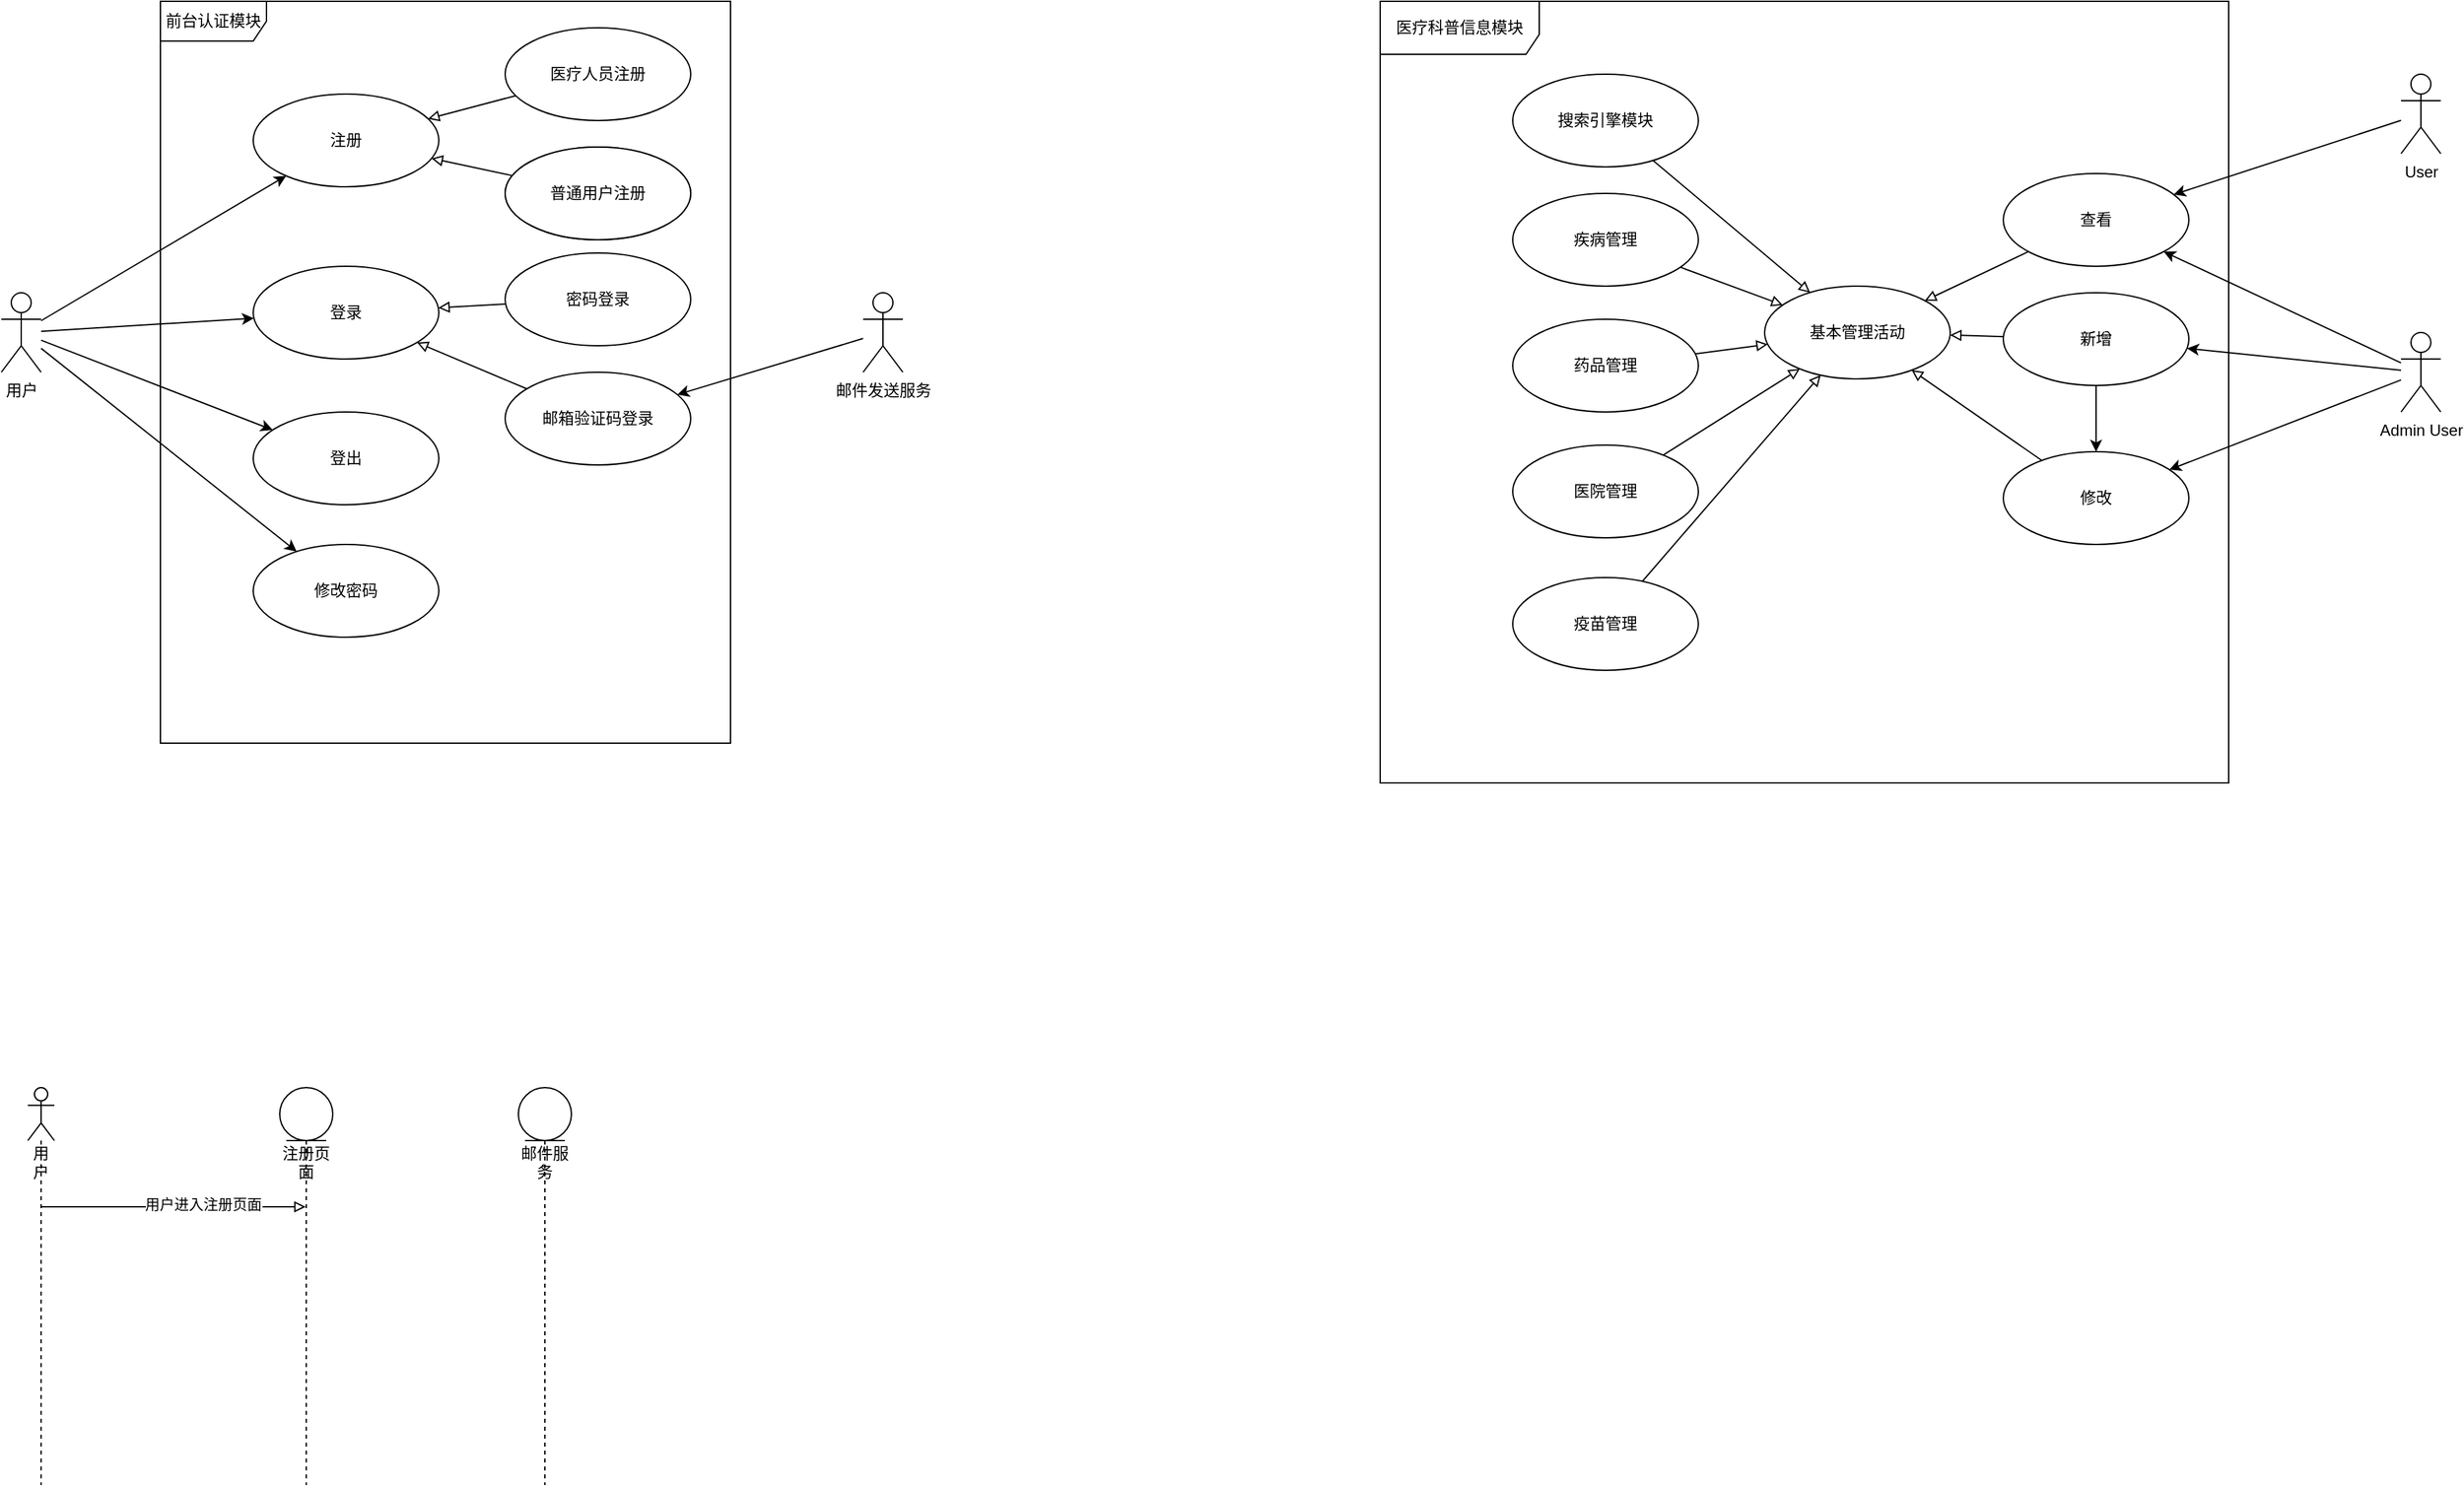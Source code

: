 <mxfile version="16.5.1" type="device"><diagram id="JjqcZy5zOVW6nlWrID1R" name="Page-1"><mxGraphModel dx="1422" dy="861" grid="1" gridSize="10" guides="1" tooltips="1" connect="1" arrows="1" fold="1" page="1" pageScale="1" pageWidth="4681" pageHeight="3300" math="0" shadow="0"><root><mxCell id="0"/><mxCell id="1" parent="0"/><mxCell id="sr4eY9ujLESjCn0VP-ns-10" style="edgeStyle=none;rounded=0;orthogonalLoop=1;jettySize=auto;html=1;endArrow=classic;endFill=1;" edge="1" parent="1" source="sr4eY9ujLESjCn0VP-ns-1" target="sr4eY9ujLESjCn0VP-ns-4"><mxGeometry relative="1" as="geometry"/></mxCell><mxCell id="sr4eY9ujLESjCn0VP-ns-11" style="edgeStyle=none;rounded=0;orthogonalLoop=1;jettySize=auto;html=1;endArrow=classic;endFill=1;" edge="1" parent="1" source="sr4eY9ujLESjCn0VP-ns-1" target="sr4eY9ujLESjCn0VP-ns-3"><mxGeometry relative="1" as="geometry"/></mxCell><mxCell id="sr4eY9ujLESjCn0VP-ns-14" style="edgeStyle=none;rounded=0;orthogonalLoop=1;jettySize=auto;html=1;endArrow=classic;endFill=1;" edge="1" parent="1" source="sr4eY9ujLESjCn0VP-ns-1" target="sr4eY9ujLESjCn0VP-ns-12"><mxGeometry relative="1" as="geometry"/></mxCell><mxCell id="sr4eY9ujLESjCn0VP-ns-15" style="edgeStyle=none;rounded=0;orthogonalLoop=1;jettySize=auto;html=1;endArrow=classic;endFill=1;" edge="1" parent="1" source="sr4eY9ujLESjCn0VP-ns-1" target="sr4eY9ujLESjCn0VP-ns-13"><mxGeometry relative="1" as="geometry"/></mxCell><mxCell id="sr4eY9ujLESjCn0VP-ns-1" value="用户" style="shape=umlActor;verticalLabelPosition=bottom;verticalAlign=top;html=1;" vertex="1" parent="1"><mxGeometry x="860" y="520" width="30" height="60" as="geometry"/></mxCell><mxCell id="sr4eY9ujLESjCn0VP-ns-2" value="前台认证模块" style="shape=umlFrame;whiteSpace=wrap;html=1;width=80;height=30;" vertex="1" parent="1"><mxGeometry x="980" y="300" width="430" height="560" as="geometry"/></mxCell><mxCell id="sr4eY9ujLESjCn0VP-ns-3" value="登录" style="ellipse;whiteSpace=wrap;html=1;" vertex="1" parent="1"><mxGeometry x="1050" y="500" width="140" height="70" as="geometry"/></mxCell><mxCell id="sr4eY9ujLESjCn0VP-ns-4" value="注册" style="ellipse;whiteSpace=wrap;html=1;" vertex="1" parent="1"><mxGeometry x="1050" y="370" width="140" height="70" as="geometry"/></mxCell><mxCell id="sr4eY9ujLESjCn0VP-ns-8" style="edgeStyle=none;rounded=0;orthogonalLoop=1;jettySize=auto;html=1;endArrow=block;endFill=0;" edge="1" parent="1" source="sr4eY9ujLESjCn0VP-ns-5" target="sr4eY9ujLESjCn0VP-ns-4"><mxGeometry relative="1" as="geometry"/></mxCell><mxCell id="sr4eY9ujLESjCn0VP-ns-5" value="医疗人员注册" style="ellipse;whiteSpace=wrap;html=1;" vertex="1" parent="1"><mxGeometry x="1240" y="320" width="140" height="70" as="geometry"/></mxCell><mxCell id="sr4eY9ujLESjCn0VP-ns-9" style="edgeStyle=none;rounded=0;orthogonalLoop=1;jettySize=auto;html=1;endArrow=block;endFill=0;" edge="1" parent="1" source="sr4eY9ujLESjCn0VP-ns-6" target="sr4eY9ujLESjCn0VP-ns-4"><mxGeometry relative="1" as="geometry"/></mxCell><mxCell id="sr4eY9ujLESjCn0VP-ns-6" value="普通用户注册" style="ellipse;whiteSpace=wrap;html=1;" vertex="1" parent="1"><mxGeometry x="1240" y="410" width="140" height="70" as="geometry"/></mxCell><mxCell id="sr4eY9ujLESjCn0VP-ns-12" value="登出" style="ellipse;whiteSpace=wrap;html=1;" vertex="1" parent="1"><mxGeometry x="1050" y="610" width="140" height="70" as="geometry"/></mxCell><mxCell id="sr4eY9ujLESjCn0VP-ns-13" value="修改密码" style="ellipse;whiteSpace=wrap;html=1;" vertex="1" parent="1"><mxGeometry x="1050" y="710" width="140" height="70" as="geometry"/></mxCell><mxCell id="sr4eY9ujLESjCn0VP-ns-19" style="edgeStyle=none;rounded=0;orthogonalLoop=1;jettySize=auto;html=1;endArrow=block;endFill=0;" edge="1" parent="1" source="sr4eY9ujLESjCn0VP-ns-16" target="sr4eY9ujLESjCn0VP-ns-3"><mxGeometry relative="1" as="geometry"/></mxCell><mxCell id="sr4eY9ujLESjCn0VP-ns-16" value="邮箱验证码登录" style="ellipse;whiteSpace=wrap;html=1;" vertex="1" parent="1"><mxGeometry x="1240" y="580" width="140" height="70" as="geometry"/></mxCell><mxCell id="sr4eY9ujLESjCn0VP-ns-18" style="edgeStyle=none;rounded=0;orthogonalLoop=1;jettySize=auto;html=1;endArrow=block;endFill=0;" edge="1" parent="1" source="sr4eY9ujLESjCn0VP-ns-17" target="sr4eY9ujLESjCn0VP-ns-3"><mxGeometry relative="1" as="geometry"/></mxCell><mxCell id="sr4eY9ujLESjCn0VP-ns-17" value="密码登录" style="ellipse;whiteSpace=wrap;html=1;" vertex="1" parent="1"><mxGeometry x="1240" y="490" width="140" height="70" as="geometry"/></mxCell><mxCell id="sr4eY9ujLESjCn0VP-ns-24" style="edgeStyle=none;rounded=0;orthogonalLoop=1;jettySize=auto;html=1;endArrow=block;endFill=0;" edge="1" parent="1" source="sr4eY9ujLESjCn0VP-ns-21" target="sr4eY9ujLESjCn0VP-ns-23"><mxGeometry relative="1" as="geometry"><Array as="points"><mxPoint x="1050" y="1210"/></Array></mxGeometry></mxCell><mxCell id="sr4eY9ujLESjCn0VP-ns-27" value="用户进入注册页面" style="edgeLabel;html=1;align=center;verticalAlign=middle;resizable=0;points=[];" vertex="1" connectable="0" parent="sr4eY9ujLESjCn0VP-ns-24"><mxGeometry x="0.225" y="2" relative="1" as="geometry"><mxPoint as="offset"/></mxGeometry></mxCell><mxCell id="sr4eY9ujLESjCn0VP-ns-21" value="用户" style="shape=umlLifeline;participant=umlActor;perimeter=lifelinePerimeter;whiteSpace=wrap;html=1;container=1;collapsible=0;recursiveResize=0;verticalAlign=top;spacingTop=36;outlineConnect=0;" vertex="1" parent="1"><mxGeometry x="880" y="1120" width="20" height="300" as="geometry"/></mxCell><mxCell id="sr4eY9ujLESjCn0VP-ns-23" value="注册页面" style="shape=umlLifeline;participant=umlEntity;perimeter=lifelinePerimeter;whiteSpace=wrap;html=1;container=1;collapsible=0;recursiveResize=0;verticalAlign=top;spacingTop=36;outlineConnect=0;" vertex="1" parent="1"><mxGeometry x="1070" y="1120" width="40" height="300" as="geometry"/></mxCell><mxCell id="sr4eY9ujLESjCn0VP-ns-29" value="邮件服务" style="shape=umlLifeline;participant=umlEntity;perimeter=lifelinePerimeter;whiteSpace=wrap;html=1;container=1;collapsible=0;recursiveResize=0;verticalAlign=top;spacingTop=36;outlineConnect=0;" vertex="1" parent="1"><mxGeometry x="1250" y="1120" width="40" height="300" as="geometry"/></mxCell><mxCell id="sr4eY9ujLESjCn0VP-ns-32" style="edgeStyle=none;rounded=0;orthogonalLoop=1;jettySize=auto;html=1;endArrow=classic;endFill=1;" edge="1" parent="1" source="sr4eY9ujLESjCn0VP-ns-30" target="sr4eY9ujLESjCn0VP-ns-16"><mxGeometry relative="1" as="geometry"/></mxCell><mxCell id="sr4eY9ujLESjCn0VP-ns-30" value="邮件发送服务" style="shape=umlActor;verticalLabelPosition=bottom;verticalAlign=top;html=1;" vertex="1" parent="1"><mxGeometry x="1510" y="520" width="30" height="60" as="geometry"/></mxCell><mxCell id="sr4eY9ujLESjCn0VP-ns-31" value="普通用户注册" style="ellipse;whiteSpace=wrap;html=1;" vertex="1" parent="1"><mxGeometry x="1240" y="410" width="140" height="70" as="geometry"/></mxCell><mxCell id="sr4eY9ujLESjCn0VP-ns-33" value="医疗科普信息模块" style="shape=umlFrame;whiteSpace=wrap;html=1;width=120;height=40;" vertex="1" parent="1"><mxGeometry x="1900" y="300" width="640" height="590" as="geometry"/></mxCell><mxCell id="sr4eY9ujLESjCn0VP-ns-44" style="edgeStyle=none;rounded=0;orthogonalLoop=1;jettySize=auto;html=1;endArrow=classic;endFill=1;" edge="1" parent="1" source="sr4eY9ujLESjCn0VP-ns-34" target="sr4eY9ujLESjCn0VP-ns-41"><mxGeometry relative="1" as="geometry"/></mxCell><mxCell id="sr4eY9ujLESjCn0VP-ns-45" style="edgeStyle=none;rounded=0;orthogonalLoop=1;jettySize=auto;html=1;endArrow=classic;endFill=1;" edge="1" parent="1" source="sr4eY9ujLESjCn0VP-ns-34" target="sr4eY9ujLESjCn0VP-ns-42"><mxGeometry relative="1" as="geometry"/></mxCell><mxCell id="sr4eY9ujLESjCn0VP-ns-46" style="edgeStyle=none;rounded=0;orthogonalLoop=1;jettySize=auto;html=1;endArrow=classic;endFill=1;" edge="1" parent="1" source="sr4eY9ujLESjCn0VP-ns-34" target="sr4eY9ujLESjCn0VP-ns-43"><mxGeometry relative="1" as="geometry"/></mxCell><mxCell id="sr4eY9ujLESjCn0VP-ns-34" value="Admin User" style="shape=umlActor;verticalLabelPosition=bottom;verticalAlign=top;html=1;" vertex="1" parent="1"><mxGeometry x="2670" y="550" width="30" height="60" as="geometry"/></mxCell><mxCell id="sr4eY9ujLESjCn0VP-ns-48" style="edgeStyle=none;rounded=0;orthogonalLoop=1;jettySize=auto;html=1;endArrow=classic;endFill=1;" edge="1" parent="1" source="sr4eY9ujLESjCn0VP-ns-35" target="sr4eY9ujLESjCn0VP-ns-43"><mxGeometry relative="1" as="geometry"/></mxCell><mxCell id="sr4eY9ujLESjCn0VP-ns-35" value="User" style="shape=umlActor;verticalLabelPosition=bottom;verticalAlign=top;html=1;" vertex="1" parent="1"><mxGeometry x="2670" y="355" width="30" height="60" as="geometry"/></mxCell><mxCell id="sr4eY9ujLESjCn0VP-ns-51" style="edgeStyle=none;rounded=0;orthogonalLoop=1;jettySize=auto;html=1;endArrow=block;endFill=0;" edge="1" parent="1" source="sr4eY9ujLESjCn0VP-ns-36" target="sr4eY9ujLESjCn0VP-ns-50"><mxGeometry relative="1" as="geometry"/></mxCell><mxCell id="sr4eY9ujLESjCn0VP-ns-36" value="搜索引擎模块" style="ellipse;whiteSpace=wrap;html=1;" vertex="1" parent="1"><mxGeometry x="2000" y="355" width="140" height="70" as="geometry"/></mxCell><mxCell id="sr4eY9ujLESjCn0VP-ns-52" style="edgeStyle=none;rounded=0;orthogonalLoop=1;jettySize=auto;html=1;endArrow=block;endFill=0;" edge="1" parent="1" source="sr4eY9ujLESjCn0VP-ns-37" target="sr4eY9ujLESjCn0VP-ns-50"><mxGeometry relative="1" as="geometry"/></mxCell><mxCell id="sr4eY9ujLESjCn0VP-ns-37" value="疾病管理" style="ellipse;whiteSpace=wrap;html=1;" vertex="1" parent="1"><mxGeometry x="2000" y="445" width="140" height="70" as="geometry"/></mxCell><mxCell id="sr4eY9ujLESjCn0VP-ns-53" style="edgeStyle=none;rounded=0;orthogonalLoop=1;jettySize=auto;html=1;endArrow=block;endFill=0;" edge="1" parent="1" source="sr4eY9ujLESjCn0VP-ns-38" target="sr4eY9ujLESjCn0VP-ns-50"><mxGeometry relative="1" as="geometry"/></mxCell><mxCell id="sr4eY9ujLESjCn0VP-ns-38" value="药品管理" style="ellipse;whiteSpace=wrap;html=1;" vertex="1" parent="1"><mxGeometry x="2000" y="540" width="140" height="70" as="geometry"/></mxCell><mxCell id="sr4eY9ujLESjCn0VP-ns-54" style="edgeStyle=none;rounded=0;orthogonalLoop=1;jettySize=auto;html=1;endArrow=block;endFill=0;" edge="1" parent="1" source="sr4eY9ujLESjCn0VP-ns-39" target="sr4eY9ujLESjCn0VP-ns-50"><mxGeometry relative="1" as="geometry"/></mxCell><mxCell id="sr4eY9ujLESjCn0VP-ns-39" value="医院管理" style="ellipse;whiteSpace=wrap;html=1;" vertex="1" parent="1"><mxGeometry x="2000" y="635" width="140" height="70" as="geometry"/></mxCell><mxCell id="sr4eY9ujLESjCn0VP-ns-55" style="edgeStyle=none;rounded=0;orthogonalLoop=1;jettySize=auto;html=1;endArrow=block;endFill=0;" edge="1" parent="1" source="sr4eY9ujLESjCn0VP-ns-40" target="sr4eY9ujLESjCn0VP-ns-50"><mxGeometry relative="1" as="geometry"/></mxCell><mxCell id="sr4eY9ujLESjCn0VP-ns-40" value="疫苗管理" style="ellipse;whiteSpace=wrap;html=1;" vertex="1" parent="1"><mxGeometry x="2000" y="735" width="140" height="70" as="geometry"/></mxCell><mxCell id="sr4eY9ujLESjCn0VP-ns-49" value="" style="edgeStyle=none;rounded=0;orthogonalLoop=1;jettySize=auto;html=1;endArrow=classic;endFill=1;" edge="1" parent="1" source="sr4eY9ujLESjCn0VP-ns-41" target="sr4eY9ujLESjCn0VP-ns-42"><mxGeometry relative="1" as="geometry"/></mxCell><mxCell id="sr4eY9ujLESjCn0VP-ns-57" style="edgeStyle=none;rounded=0;orthogonalLoop=1;jettySize=auto;html=1;endArrow=block;endFill=0;" edge="1" parent="1" source="sr4eY9ujLESjCn0VP-ns-41" target="sr4eY9ujLESjCn0VP-ns-50"><mxGeometry relative="1" as="geometry"/></mxCell><mxCell id="sr4eY9ujLESjCn0VP-ns-41" value="新增" style="ellipse;whiteSpace=wrap;html=1;" vertex="1" parent="1"><mxGeometry x="2370" y="520" width="140" height="70" as="geometry"/></mxCell><mxCell id="sr4eY9ujLESjCn0VP-ns-58" style="edgeStyle=none;rounded=0;orthogonalLoop=1;jettySize=auto;html=1;endArrow=block;endFill=0;" edge="1" parent="1" source="sr4eY9ujLESjCn0VP-ns-42" target="sr4eY9ujLESjCn0VP-ns-50"><mxGeometry relative="1" as="geometry"/></mxCell><mxCell id="sr4eY9ujLESjCn0VP-ns-42" value="修改" style="ellipse;whiteSpace=wrap;html=1;" vertex="1" parent="1"><mxGeometry x="2370" y="640" width="140" height="70" as="geometry"/></mxCell><mxCell id="sr4eY9ujLESjCn0VP-ns-56" style="edgeStyle=none;rounded=0;orthogonalLoop=1;jettySize=auto;html=1;endArrow=block;endFill=0;" edge="1" parent="1" source="sr4eY9ujLESjCn0VP-ns-43" target="sr4eY9ujLESjCn0VP-ns-50"><mxGeometry relative="1" as="geometry"/></mxCell><mxCell id="sr4eY9ujLESjCn0VP-ns-43" value="查看" style="ellipse;whiteSpace=wrap;html=1;" vertex="1" parent="1"><mxGeometry x="2370" y="430" width="140" height="70" as="geometry"/></mxCell><mxCell id="sr4eY9ujLESjCn0VP-ns-50" value="基本管理活动" style="ellipse;whiteSpace=wrap;html=1;" vertex="1" parent="1"><mxGeometry x="2190" y="515" width="140" height="70" as="geometry"/></mxCell></root></mxGraphModel></diagram></mxfile>